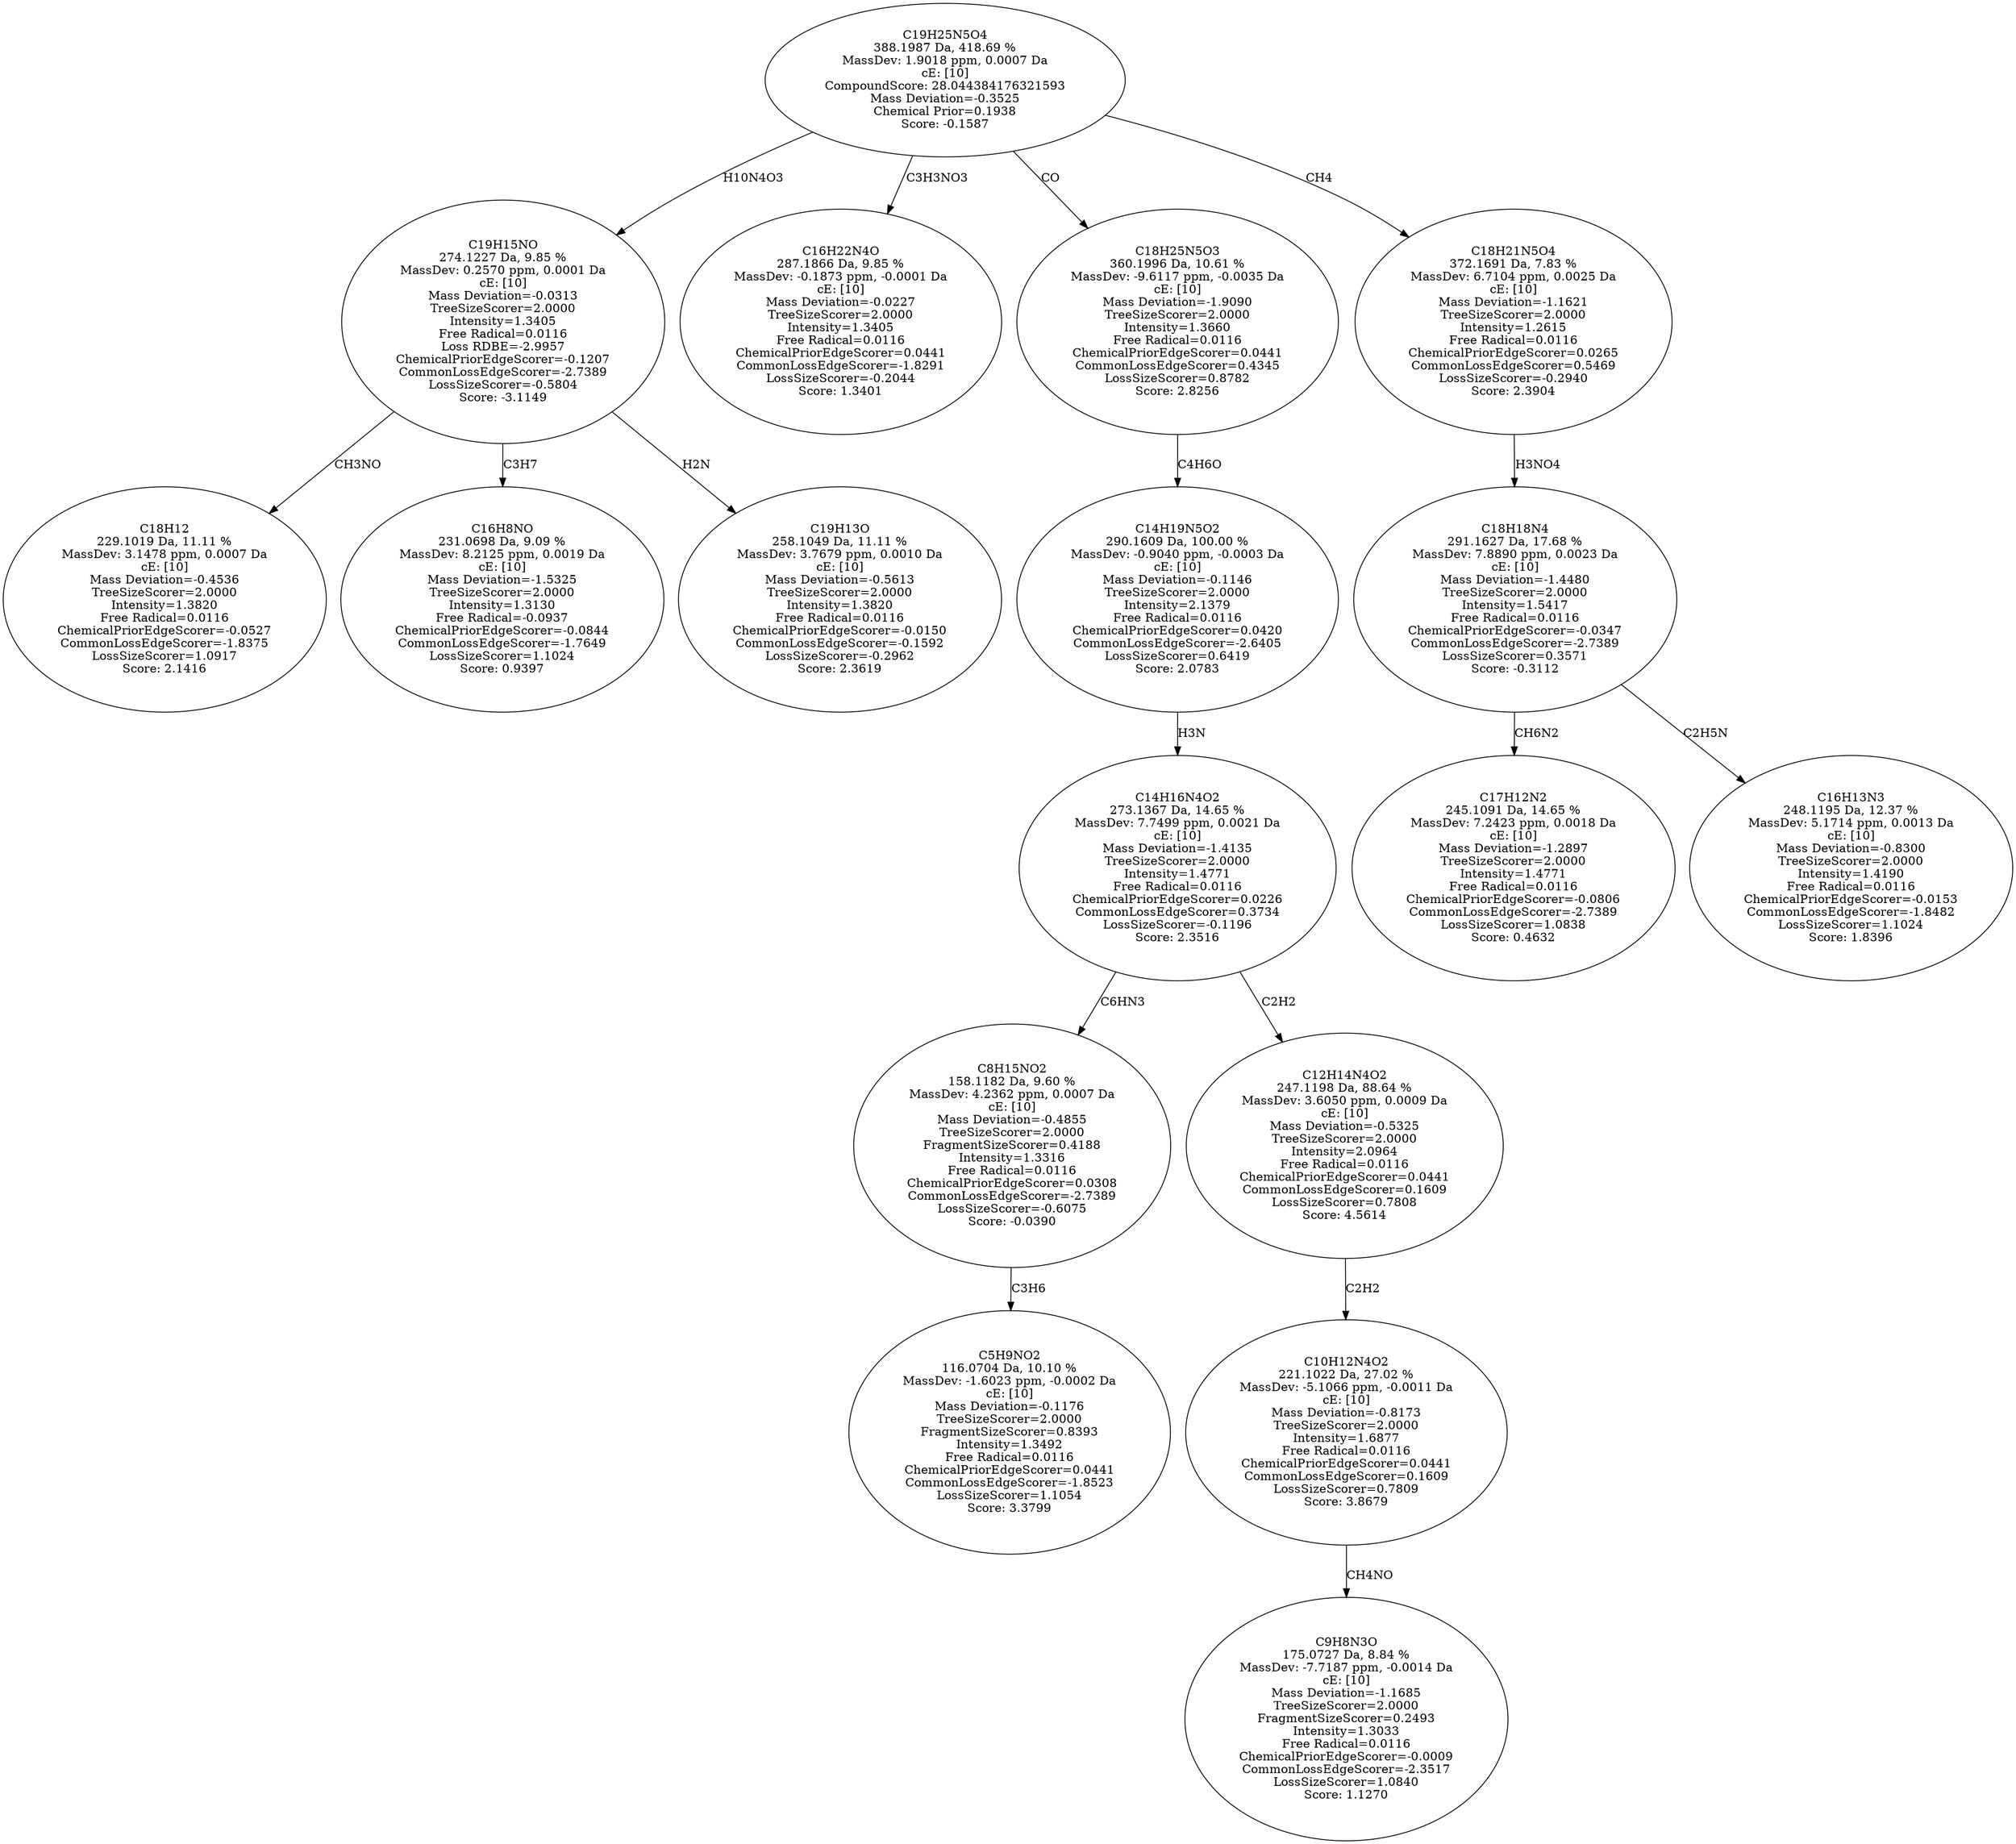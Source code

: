 strict digraph {
v1 [label="C18H12\n229.1019 Da, 11.11 %\nMassDev: 3.1478 ppm, 0.0007 Da\ncE: [10]\nMass Deviation=-0.4536\nTreeSizeScorer=2.0000\nIntensity=1.3820\nFree Radical=0.0116\nChemicalPriorEdgeScorer=-0.0527\nCommonLossEdgeScorer=-1.8375\nLossSizeScorer=1.0917\nScore: 2.1416"];
v2 [label="C16H8NO\n231.0698 Da, 9.09 %\nMassDev: 8.2125 ppm, 0.0019 Da\ncE: [10]\nMass Deviation=-1.5325\nTreeSizeScorer=2.0000\nIntensity=1.3130\nFree Radical=-0.0937\nChemicalPriorEdgeScorer=-0.0844\nCommonLossEdgeScorer=-1.7649\nLossSizeScorer=1.1024\nScore: 0.9397"];
v3 [label="C19H13O\n258.1049 Da, 11.11 %\nMassDev: 3.7679 ppm, 0.0010 Da\ncE: [10]\nMass Deviation=-0.5613\nTreeSizeScorer=2.0000\nIntensity=1.3820\nFree Radical=0.0116\nChemicalPriorEdgeScorer=-0.0150\nCommonLossEdgeScorer=-0.1592\nLossSizeScorer=-0.2962\nScore: 2.3619"];
v4 [label="C19H15NO\n274.1227 Da, 9.85 %\nMassDev: 0.2570 ppm, 0.0001 Da\ncE: [10]\nMass Deviation=-0.0313\nTreeSizeScorer=2.0000\nIntensity=1.3405\nFree Radical=0.0116\nLoss RDBE=-2.9957\nChemicalPriorEdgeScorer=-0.1207\nCommonLossEdgeScorer=-2.7389\nLossSizeScorer=-0.5804\nScore: -3.1149"];
v5 [label="C16H22N4O\n287.1866 Da, 9.85 %\nMassDev: -0.1873 ppm, -0.0001 Da\ncE: [10]\nMass Deviation=-0.0227\nTreeSizeScorer=2.0000\nIntensity=1.3405\nFree Radical=0.0116\nChemicalPriorEdgeScorer=0.0441\nCommonLossEdgeScorer=-1.8291\nLossSizeScorer=-0.2044\nScore: 1.3401"];
v6 [label="C5H9NO2\n116.0704 Da, 10.10 %\nMassDev: -1.6023 ppm, -0.0002 Da\ncE: [10]\nMass Deviation=-0.1176\nTreeSizeScorer=2.0000\nFragmentSizeScorer=0.8393\nIntensity=1.3492\nFree Radical=0.0116\nChemicalPriorEdgeScorer=0.0441\nCommonLossEdgeScorer=-1.8523\nLossSizeScorer=1.1054\nScore: 3.3799"];
v7 [label="C8H15NO2\n158.1182 Da, 9.60 %\nMassDev: 4.2362 ppm, 0.0007 Da\ncE: [10]\nMass Deviation=-0.4855\nTreeSizeScorer=2.0000\nFragmentSizeScorer=0.4188\nIntensity=1.3316\nFree Radical=0.0116\nChemicalPriorEdgeScorer=0.0308\nCommonLossEdgeScorer=-2.7389\nLossSizeScorer=-0.6075\nScore: -0.0390"];
v8 [label="C9H8N3O\n175.0727 Da, 8.84 %\nMassDev: -7.7187 ppm, -0.0014 Da\ncE: [10]\nMass Deviation=-1.1685\nTreeSizeScorer=2.0000\nFragmentSizeScorer=0.2493\nIntensity=1.3033\nFree Radical=0.0116\nChemicalPriorEdgeScorer=-0.0009\nCommonLossEdgeScorer=-2.3517\nLossSizeScorer=1.0840\nScore: 1.1270"];
v9 [label="C10H12N4O2\n221.1022 Da, 27.02 %\nMassDev: -5.1066 ppm, -0.0011 Da\ncE: [10]\nMass Deviation=-0.8173\nTreeSizeScorer=2.0000\nIntensity=1.6877\nFree Radical=0.0116\nChemicalPriorEdgeScorer=0.0441\nCommonLossEdgeScorer=0.1609\nLossSizeScorer=0.7809\nScore: 3.8679"];
v10 [label="C12H14N4O2\n247.1198 Da, 88.64 %\nMassDev: 3.6050 ppm, 0.0009 Da\ncE: [10]\nMass Deviation=-0.5325\nTreeSizeScorer=2.0000\nIntensity=2.0964\nFree Radical=0.0116\nChemicalPriorEdgeScorer=0.0441\nCommonLossEdgeScorer=0.1609\nLossSizeScorer=0.7808\nScore: 4.5614"];
v11 [label="C14H16N4O2\n273.1367 Da, 14.65 %\nMassDev: 7.7499 ppm, 0.0021 Da\ncE: [10]\nMass Deviation=-1.4135\nTreeSizeScorer=2.0000\nIntensity=1.4771\nFree Radical=0.0116\nChemicalPriorEdgeScorer=0.0226\nCommonLossEdgeScorer=0.3734\nLossSizeScorer=-0.1196\nScore: 2.3516"];
v12 [label="C14H19N5O2\n290.1609 Da, 100.00 %\nMassDev: -0.9040 ppm, -0.0003 Da\ncE: [10]\nMass Deviation=-0.1146\nTreeSizeScorer=2.0000\nIntensity=2.1379\nFree Radical=0.0116\nChemicalPriorEdgeScorer=0.0420\nCommonLossEdgeScorer=-2.6405\nLossSizeScorer=0.6419\nScore: 2.0783"];
v13 [label="C18H25N5O3\n360.1996 Da, 10.61 %\nMassDev: -9.6117 ppm, -0.0035 Da\ncE: [10]\nMass Deviation=-1.9090\nTreeSizeScorer=2.0000\nIntensity=1.3660\nFree Radical=0.0116\nChemicalPriorEdgeScorer=0.0441\nCommonLossEdgeScorer=0.4345\nLossSizeScorer=0.8782\nScore: 2.8256"];
v14 [label="C17H12N2\n245.1091 Da, 14.65 %\nMassDev: 7.2423 ppm, 0.0018 Da\ncE: [10]\nMass Deviation=-1.2897\nTreeSizeScorer=2.0000\nIntensity=1.4771\nFree Radical=0.0116\nChemicalPriorEdgeScorer=-0.0806\nCommonLossEdgeScorer=-2.7389\nLossSizeScorer=1.0838\nScore: 0.4632"];
v15 [label="C16H13N3\n248.1195 Da, 12.37 %\nMassDev: 5.1714 ppm, 0.0013 Da\ncE: [10]\nMass Deviation=-0.8300\nTreeSizeScorer=2.0000\nIntensity=1.4190\nFree Radical=0.0116\nChemicalPriorEdgeScorer=-0.0153\nCommonLossEdgeScorer=-1.8482\nLossSizeScorer=1.1024\nScore: 1.8396"];
v16 [label="C18H18N4\n291.1627 Da, 17.68 %\nMassDev: 7.8890 ppm, 0.0023 Da\ncE: [10]\nMass Deviation=-1.4480\nTreeSizeScorer=2.0000\nIntensity=1.5417\nFree Radical=0.0116\nChemicalPriorEdgeScorer=-0.0347\nCommonLossEdgeScorer=-2.7389\nLossSizeScorer=0.3571\nScore: -0.3112"];
v17 [label="C18H21N5O4\n372.1691 Da, 7.83 %\nMassDev: 6.7104 ppm, 0.0025 Da\ncE: [10]\nMass Deviation=-1.1621\nTreeSizeScorer=2.0000\nIntensity=1.2615\nFree Radical=0.0116\nChemicalPriorEdgeScorer=0.0265\nCommonLossEdgeScorer=0.5469\nLossSizeScorer=-0.2940\nScore: 2.3904"];
v18 [label="C19H25N5O4\n388.1987 Da, 418.69 %\nMassDev: 1.9018 ppm, 0.0007 Da\ncE: [10]\nCompoundScore: 28.044384176321593\nMass Deviation=-0.3525\nChemical Prior=0.1938\nScore: -0.1587"];
v4 -> v1 [label="CH3NO"];
v4 -> v2 [label="C3H7"];
v4 -> v3 [label="H2N"];
v18 -> v4 [label="H10N4O3"];
v18 -> v5 [label="C3H3NO3"];
v7 -> v6 [label="C3H6"];
v11 -> v7 [label="C6HN3"];
v9 -> v8 [label="CH4NO"];
v10 -> v9 [label="C2H2"];
v11 -> v10 [label="C2H2"];
v12 -> v11 [label="H3N"];
v13 -> v12 [label="C4H6O"];
v18 -> v13 [label="CO"];
v16 -> v14 [label="CH6N2"];
v16 -> v15 [label="C2H5N"];
v17 -> v16 [label="H3NO4"];
v18 -> v17 [label="CH4"];
}